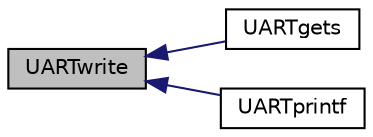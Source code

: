 digraph "UARTwrite"
{
  edge [fontname="Helvetica",fontsize="10",labelfontname="Helvetica",labelfontsize="10"];
  node [fontname="Helvetica",fontsize="10",shape=record];
  rankdir="LR";
  Node1 [label="UARTwrite",height=0.2,width=0.4,color="black", fillcolor="grey75", style="filled" fontcolor="black"];
  Node1 -> Node2 [dir="back",color="midnightblue",fontsize="10",style="solid",fontname="Helvetica"];
  Node2 [label="UARTgets",height=0.2,width=0.4,color="black", fillcolor="white", style="filled",URL="$group__uartstdio__api.html#ga54e506d7b3d4b7b2da860c3e7f2c6d87"];
  Node1 -> Node3 [dir="back",color="midnightblue",fontsize="10",style="solid",fontname="Helvetica"];
  Node3 [label="UARTprintf",height=0.2,width=0.4,color="black", fillcolor="white", style="filled",URL="$group__uartstdio__api.html#ga9df4748a317174f7cf3c20ffc072abb0"];
}
